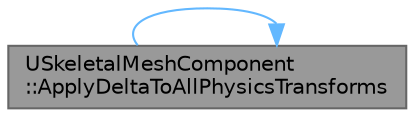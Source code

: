 digraph "USkeletalMeshComponent::ApplyDeltaToAllPhysicsTransforms"
{
 // INTERACTIVE_SVG=YES
 // LATEX_PDF_SIZE
  bgcolor="transparent";
  edge [fontname=Helvetica,fontsize=10,labelfontname=Helvetica,labelfontsize=10];
  node [fontname=Helvetica,fontsize=10,shape=box,height=0.2,width=0.4];
  rankdir="LR";
  Node1 [id="Node000001",label="USkeletalMeshComponent\l::ApplyDeltaToAllPhysicsTransforms",height=0.2,width=0.4,color="gray40", fillcolor="grey60", style="filled", fontcolor="black",tooltip="Set physics transforms for all bodies."];
  Node1 -> Node1 [id="edge1_Node000001_Node000001",color="steelblue1",style="solid",tooltip=" "];
}
